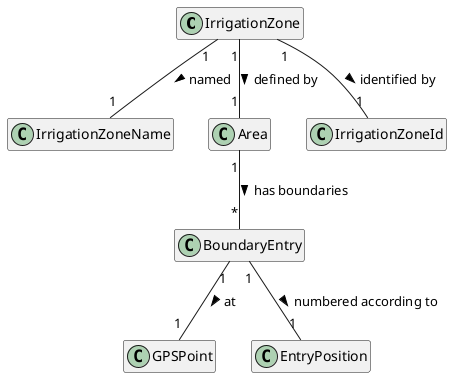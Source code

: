 @startuml smart-irrigation-model-2

hide empty members

class IrrigationZone

class IrrigationZoneName

class Area

class IrrigationZoneId

class BoundaryEntry

class GPSPoint

class EntryPosition

Area "1" -- "*" BoundaryEntry: has boundaries >
IrrigationZone "1" -- "1" Area: defined by >
IrrigationZone "1" -- "1" IrrigationZoneName: named >
IrrigationZone "1" -- "1" IrrigationZoneId: identified by >

BoundaryEntry "1" -- "1" GPSPoint : at >
BoundaryEntry "1" -- "1" EntryPosition : numbered according to >

@enduml

